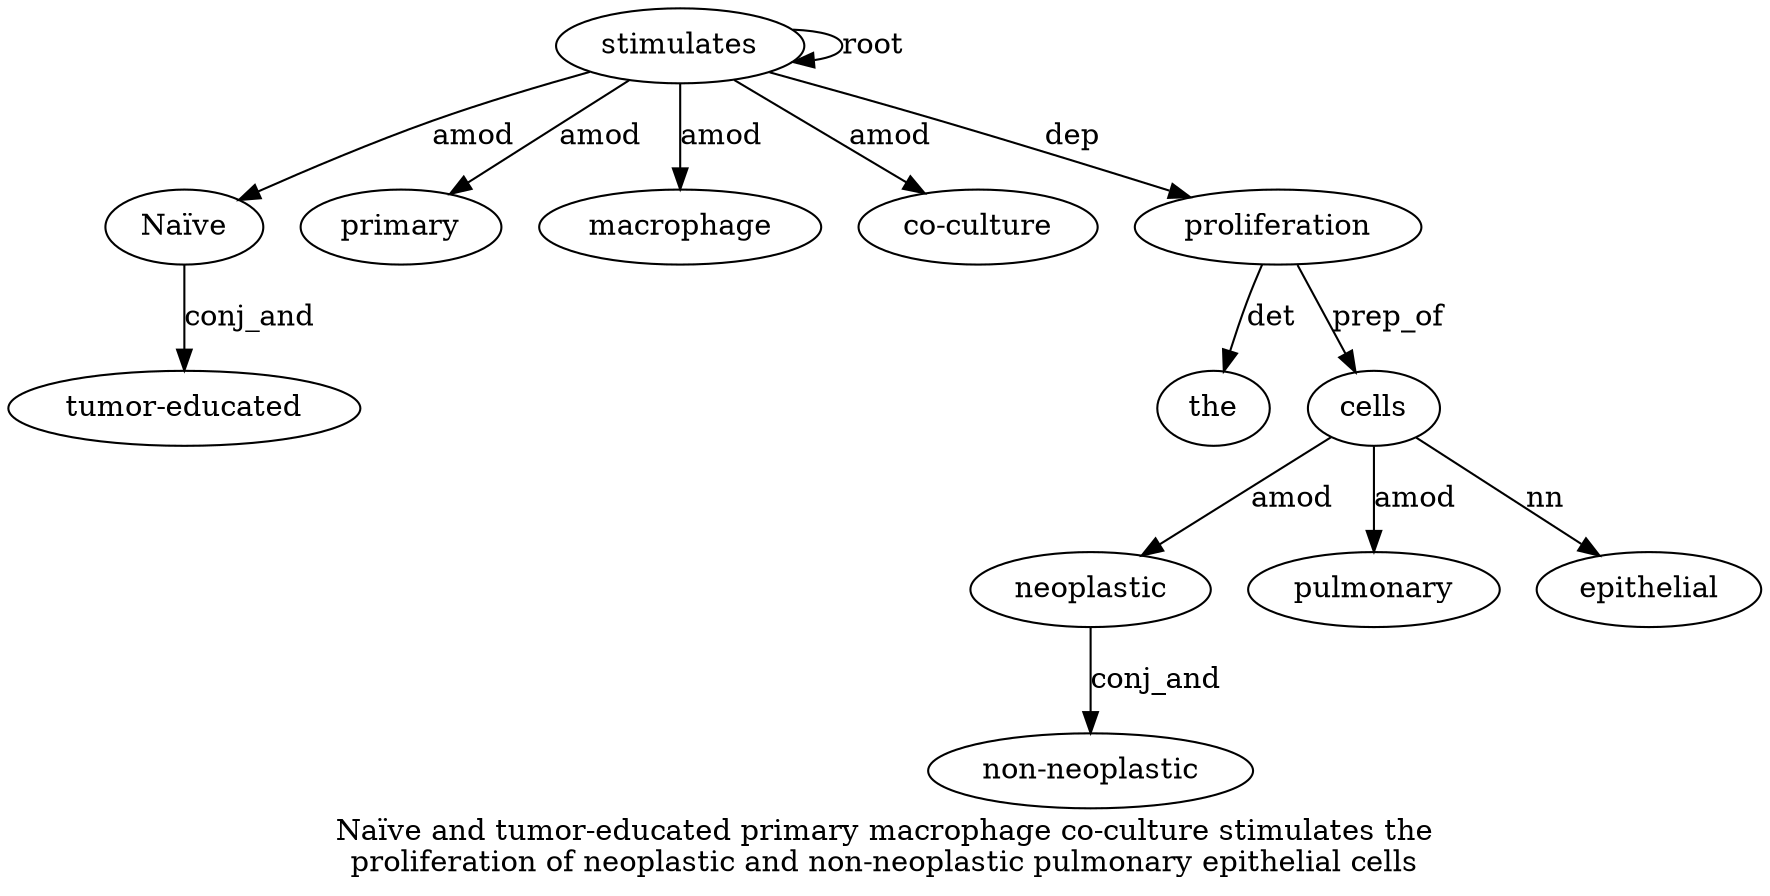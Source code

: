 digraph "Naïve and tumor-educated primary macrophage co-culture stimulates the proliferation of neoplastic and non-neoplastic pulmonary epithelial cells" {
label="Naïve and tumor-educated primary macrophage co-culture stimulates the
proliferation of neoplastic and non-neoplastic pulmonary epithelial cells";
stimulates7 [style=filled, fillcolor=white, label=stimulates];
"Naïve1" [style=filled, fillcolor=white, label="Naïve"];
stimulates7 -> "Naïve1"  [label=amod];
"tumor-educated3" [style=filled, fillcolor=white, label="tumor-educated"];
"Naïve1" -> "tumor-educated3"  [label=conj_and];
primary4 [style=filled, fillcolor=white, label=primary];
stimulates7 -> primary4  [label=amod];
macrophage5 [style=filled, fillcolor=white, label=macrophage];
stimulates7 -> macrophage5  [label=amod];
"co-culture6" [style=filled, fillcolor=white, label="co-culture"];
stimulates7 -> "co-culture6"  [label=amod];
stimulates7 -> stimulates7  [label=root];
proliferation9 [style=filled, fillcolor=white, label=proliferation];
the8 [style=filled, fillcolor=white, label=the];
proliferation9 -> the8  [label=det];
stimulates7 -> proliferation9  [label=dep];
cells16 [style=filled, fillcolor=white, label=cells];
neoplastic11 [style=filled, fillcolor=white, label=neoplastic];
cells16 -> neoplastic11  [label=amod];
"non-neoplastic13" [style=filled, fillcolor=white, label="non-neoplastic"];
neoplastic11 -> "non-neoplastic13"  [label=conj_and];
pulmonary14 [style=filled, fillcolor=white, label=pulmonary];
cells16 -> pulmonary14  [label=amod];
epithelial15 [style=filled, fillcolor=white, label=epithelial];
cells16 -> epithelial15  [label=nn];
proliferation9 -> cells16  [label=prep_of];
}

